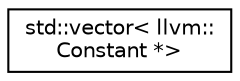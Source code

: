 digraph "Graphical Class Hierarchy"
{
  edge [fontname="Helvetica",fontsize="10",labelfontname="Helvetica",labelfontsize="10"];
  node [fontname="Helvetica",fontsize="10",shape=record];
  rankdir="LR";
  Node0 [label="std::vector\< llvm::\lConstant *\>",height=0.2,width=0.4,color="black", fillcolor="white", style="filled",URL="$classstd_1_1vector.html"];
}
